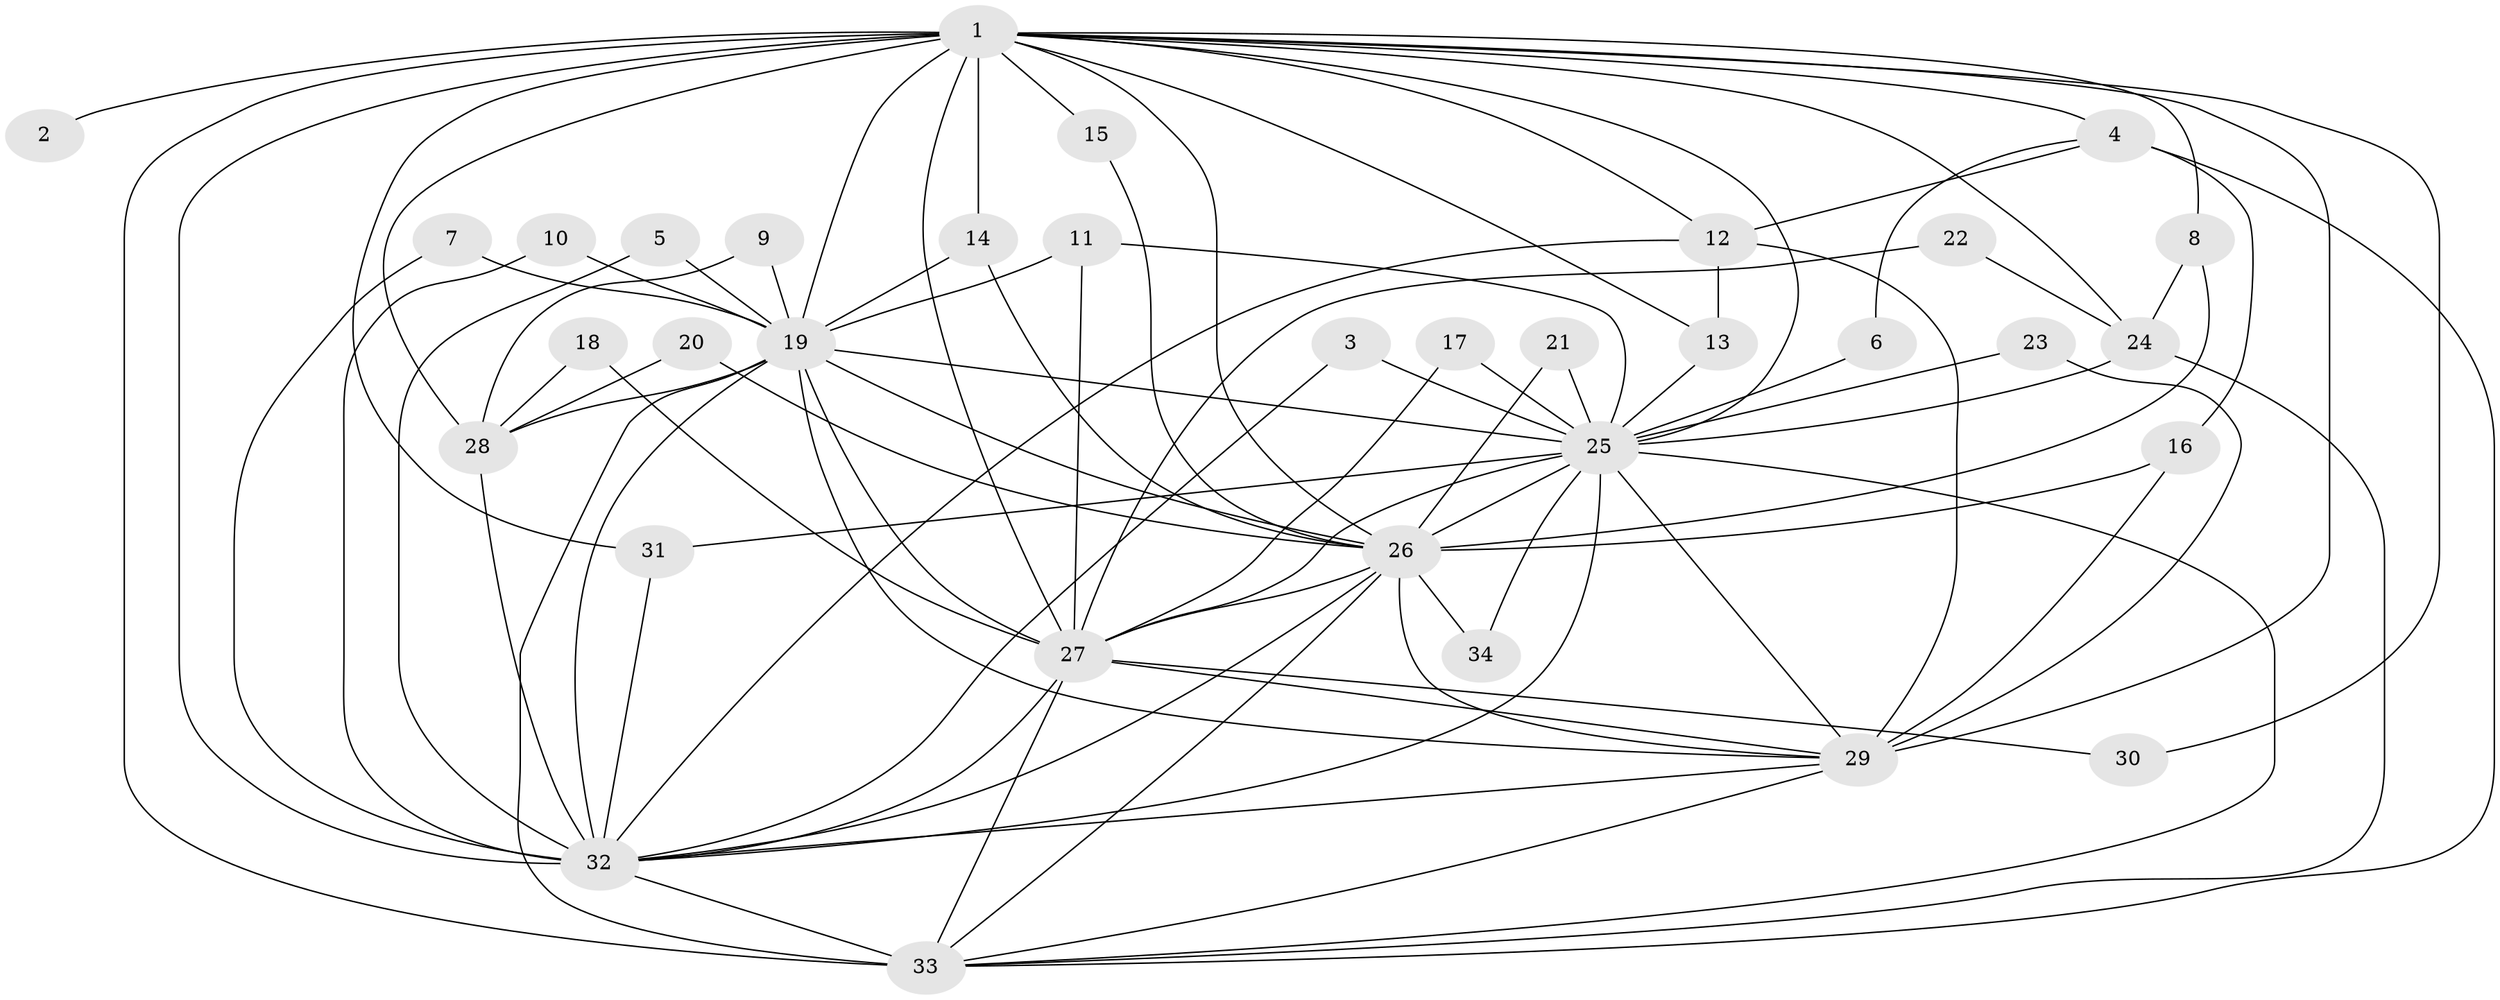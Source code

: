 // original degree distribution, {19: 0.029411764705882353, 13: 0.029411764705882353, 18: 0.014705882352941176, 15: 0.014705882352941176, 14: 0.014705882352941176, 22: 0.029411764705882353, 17: 0.014705882352941176, 3: 0.25, 2: 0.5, 4: 0.08823529411764706, 7: 0.014705882352941176}
// Generated by graph-tools (version 1.1) at 2025/25/03/09/25 03:25:49]
// undirected, 34 vertices, 89 edges
graph export_dot {
graph [start="1"]
  node [color=gray90,style=filled];
  1;
  2;
  3;
  4;
  5;
  6;
  7;
  8;
  9;
  10;
  11;
  12;
  13;
  14;
  15;
  16;
  17;
  18;
  19;
  20;
  21;
  22;
  23;
  24;
  25;
  26;
  27;
  28;
  29;
  30;
  31;
  32;
  33;
  34;
  1 -- 2 [weight=2.0];
  1 -- 4 [weight=1.0];
  1 -- 8 [weight=1.0];
  1 -- 12 [weight=1.0];
  1 -- 13 [weight=1.0];
  1 -- 14 [weight=1.0];
  1 -- 15 [weight=1.0];
  1 -- 19 [weight=3.0];
  1 -- 24 [weight=1.0];
  1 -- 25 [weight=4.0];
  1 -- 26 [weight=4.0];
  1 -- 27 [weight=4.0];
  1 -- 28 [weight=1.0];
  1 -- 29 [weight=4.0];
  1 -- 30 [weight=1.0];
  1 -- 31 [weight=1.0];
  1 -- 32 [weight=5.0];
  1 -- 33 [weight=3.0];
  3 -- 25 [weight=1.0];
  3 -- 32 [weight=1.0];
  4 -- 6 [weight=1.0];
  4 -- 12 [weight=1.0];
  4 -- 16 [weight=1.0];
  4 -- 33 [weight=1.0];
  5 -- 19 [weight=1.0];
  5 -- 32 [weight=1.0];
  6 -- 25 [weight=1.0];
  7 -- 19 [weight=1.0];
  7 -- 32 [weight=1.0];
  8 -- 24 [weight=1.0];
  8 -- 26 [weight=2.0];
  9 -- 19 [weight=1.0];
  9 -- 28 [weight=1.0];
  10 -- 19 [weight=1.0];
  10 -- 32 [weight=1.0];
  11 -- 19 [weight=1.0];
  11 -- 25 [weight=1.0];
  11 -- 27 [weight=1.0];
  12 -- 13 [weight=1.0];
  12 -- 29 [weight=1.0];
  12 -- 32 [weight=1.0];
  13 -- 25 [weight=1.0];
  14 -- 19 [weight=1.0];
  14 -- 26 [weight=1.0];
  15 -- 26 [weight=1.0];
  16 -- 26 [weight=1.0];
  16 -- 29 [weight=1.0];
  17 -- 25 [weight=1.0];
  17 -- 27 [weight=1.0];
  18 -- 27 [weight=1.0];
  18 -- 28 [weight=1.0];
  19 -- 25 [weight=1.0];
  19 -- 26 [weight=1.0];
  19 -- 27 [weight=1.0];
  19 -- 28 [weight=2.0];
  19 -- 29 [weight=1.0];
  19 -- 32 [weight=1.0];
  19 -- 33 [weight=2.0];
  20 -- 26 [weight=1.0];
  20 -- 28 [weight=1.0];
  21 -- 25 [weight=1.0];
  21 -- 26 [weight=2.0];
  22 -- 24 [weight=1.0];
  22 -- 27 [weight=1.0];
  23 -- 25 [weight=1.0];
  23 -- 29 [weight=1.0];
  24 -- 25 [weight=1.0];
  24 -- 33 [weight=1.0];
  25 -- 26 [weight=2.0];
  25 -- 27 [weight=1.0];
  25 -- 29 [weight=1.0];
  25 -- 31 [weight=2.0];
  25 -- 32 [weight=1.0];
  25 -- 33 [weight=1.0];
  25 -- 34 [weight=1.0];
  26 -- 27 [weight=2.0];
  26 -- 29 [weight=2.0];
  26 -- 32 [weight=1.0];
  26 -- 33 [weight=2.0];
  26 -- 34 [weight=1.0];
  27 -- 29 [weight=1.0];
  27 -- 30 [weight=1.0];
  27 -- 32 [weight=1.0];
  27 -- 33 [weight=2.0];
  28 -- 32 [weight=2.0];
  29 -- 32 [weight=1.0];
  29 -- 33 [weight=1.0];
  31 -- 32 [weight=1.0];
  32 -- 33 [weight=3.0];
}
